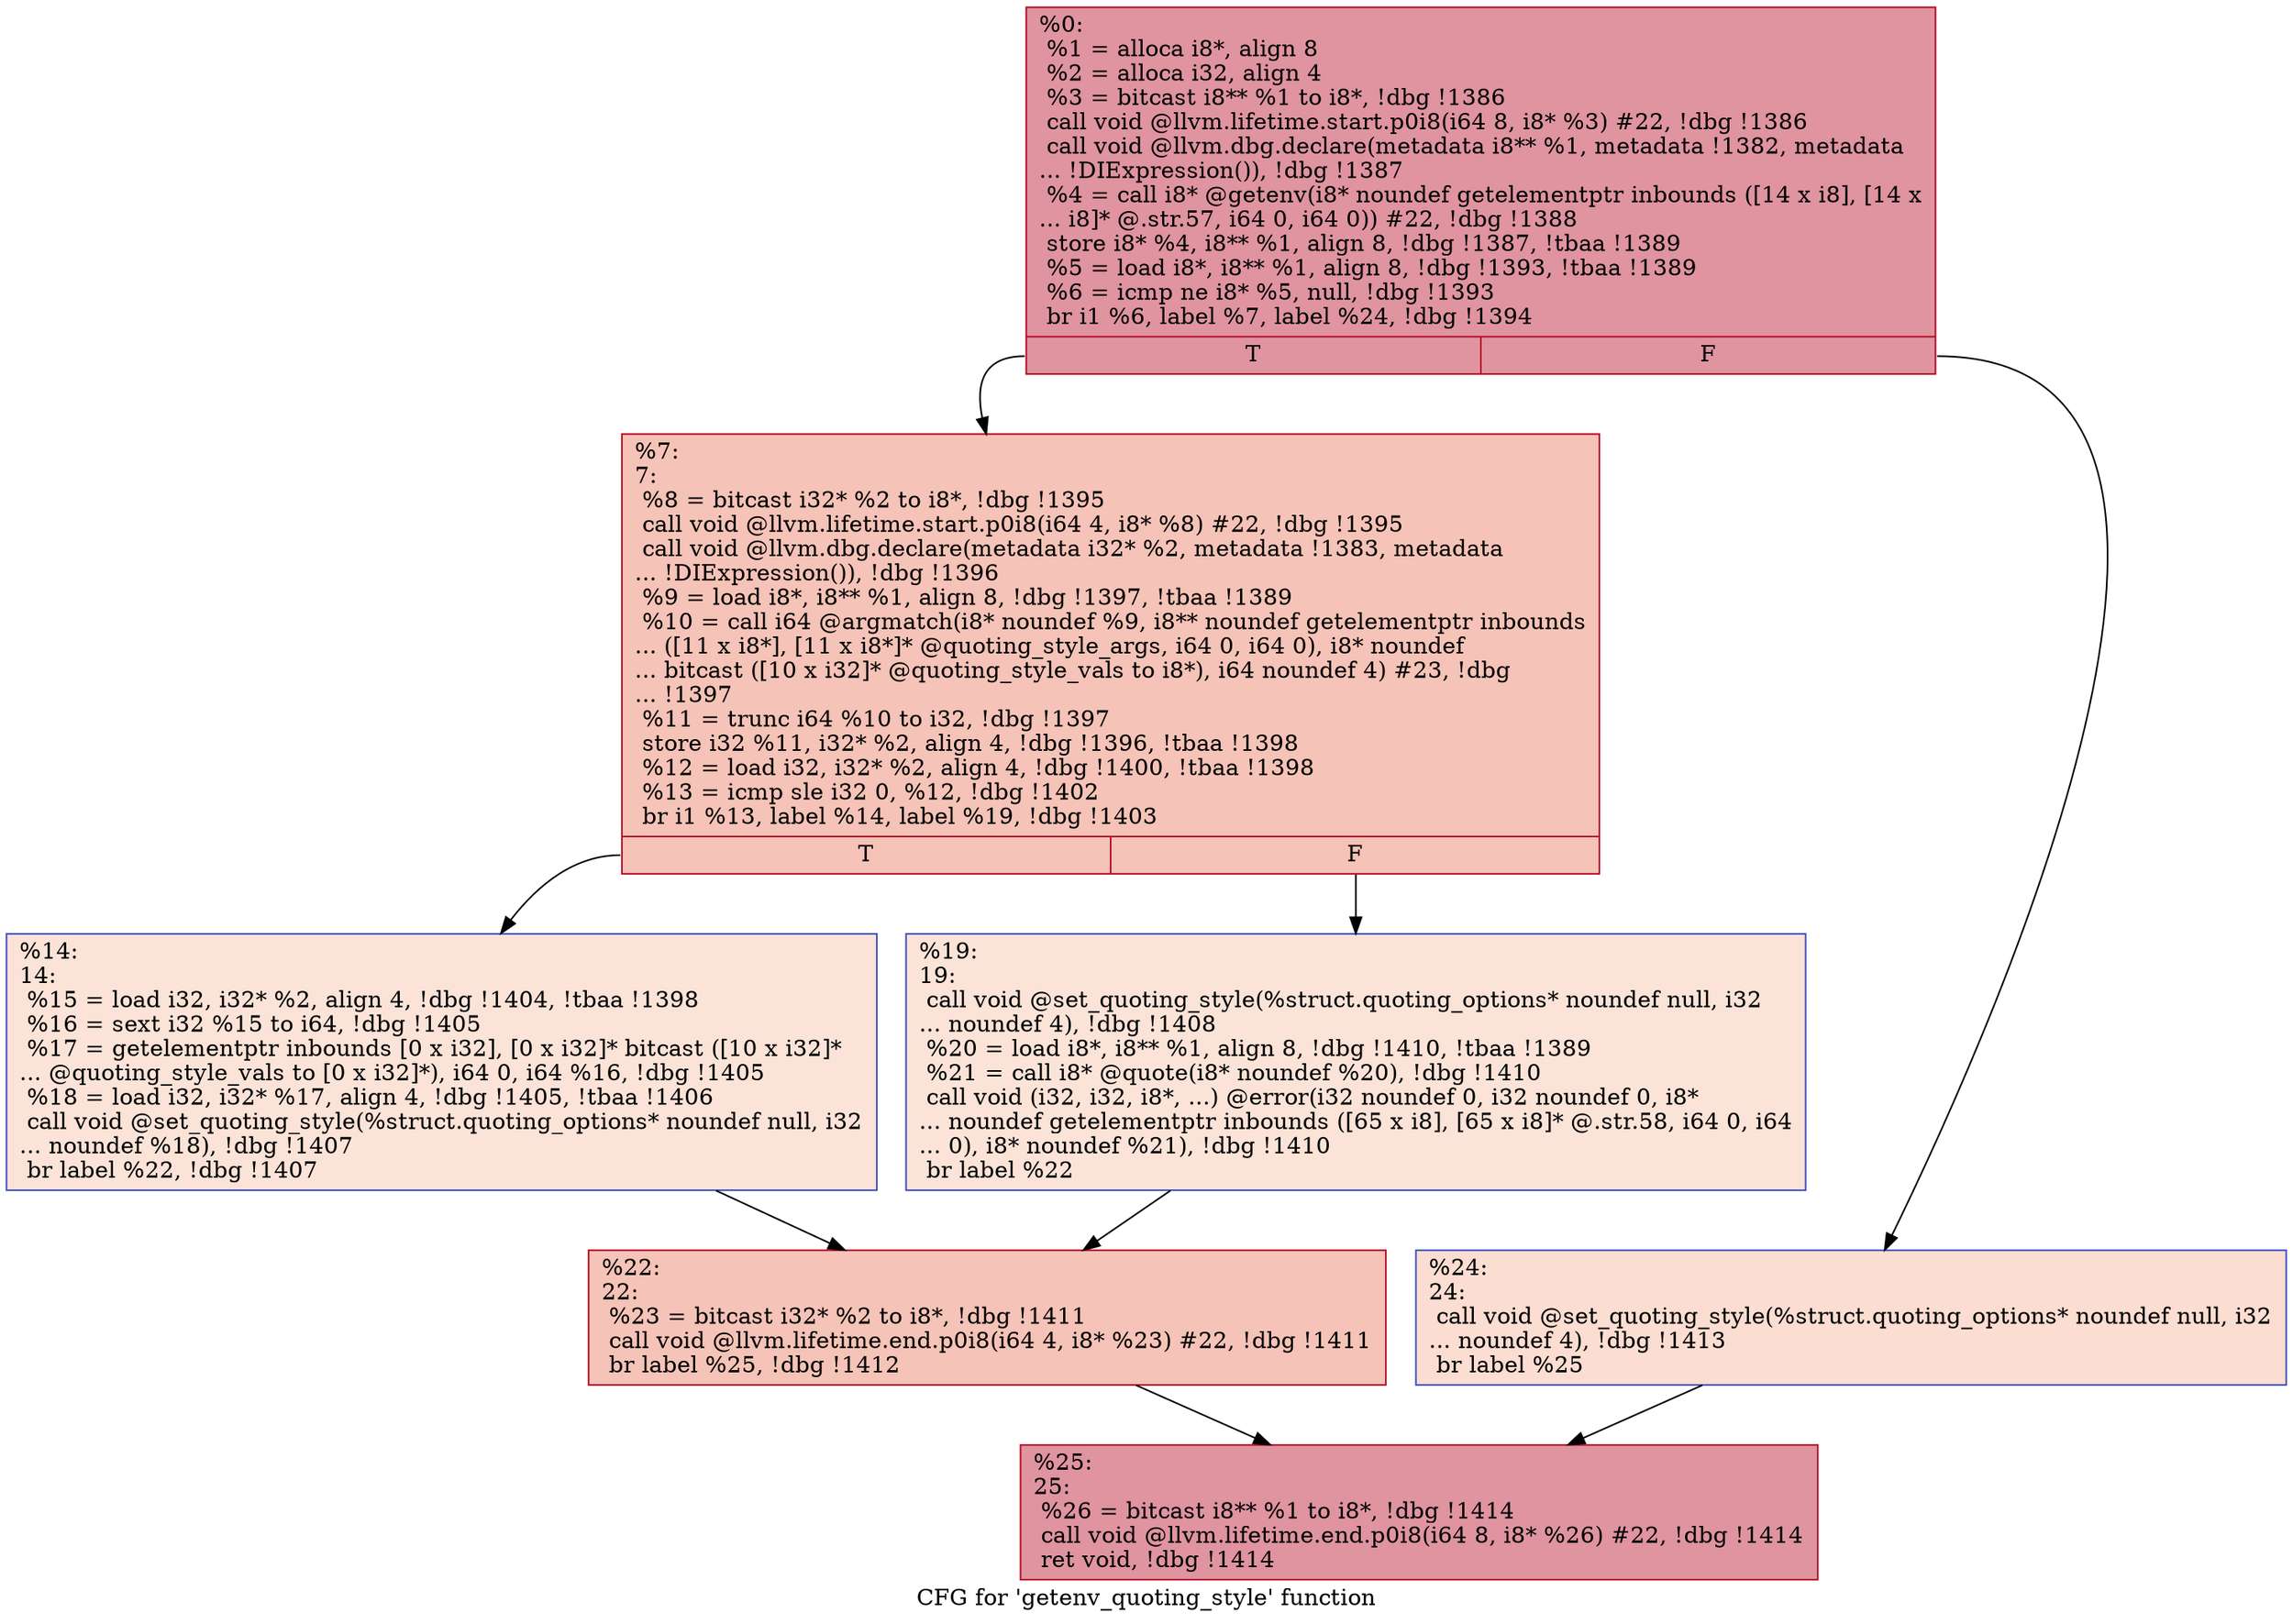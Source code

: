 digraph "CFG for 'getenv_quoting_style' function" {
	label="CFG for 'getenv_quoting_style' function";

	Node0x15c9ed0 [shape=record,color="#b70d28ff", style=filled, fillcolor="#b70d2870",label="{%0:\l  %1 = alloca i8*, align 8\l  %2 = alloca i32, align 4\l  %3 = bitcast i8** %1 to i8*, !dbg !1386\l  call void @llvm.lifetime.start.p0i8(i64 8, i8* %3) #22, !dbg !1386\l  call void @llvm.dbg.declare(metadata i8** %1, metadata !1382, metadata\l... !DIExpression()), !dbg !1387\l  %4 = call i8* @getenv(i8* noundef getelementptr inbounds ([14 x i8], [14 x\l... i8]* @.str.57, i64 0, i64 0)) #22, !dbg !1388\l  store i8* %4, i8** %1, align 8, !dbg !1387, !tbaa !1389\l  %5 = load i8*, i8** %1, align 8, !dbg !1393, !tbaa !1389\l  %6 = icmp ne i8* %5, null, !dbg !1393\l  br i1 %6, label %7, label %24, !dbg !1394\l|{<s0>T|<s1>F}}"];
	Node0x15c9ed0:s0 -> Node0x15bbee0;
	Node0x15c9ed0:s1 -> Node0x15bc020;
	Node0x15bbee0 [shape=record,color="#b70d28ff", style=filled, fillcolor="#e8765c70",label="{%7:\l7:                                                \l  %8 = bitcast i32* %2 to i8*, !dbg !1395\l  call void @llvm.lifetime.start.p0i8(i64 4, i8* %8) #22, !dbg !1395\l  call void @llvm.dbg.declare(metadata i32* %2, metadata !1383, metadata\l... !DIExpression()), !dbg !1396\l  %9 = load i8*, i8** %1, align 8, !dbg !1397, !tbaa !1389\l  %10 = call i64 @argmatch(i8* noundef %9, i8** noundef getelementptr inbounds\l... ([11 x i8*], [11 x i8*]* @quoting_style_args, i64 0, i64 0), i8* noundef\l... bitcast ([10 x i32]* @quoting_style_vals to i8*), i64 noundef 4) #23, !dbg\l... !1397\l  %11 = trunc i64 %10 to i32, !dbg !1397\l  store i32 %11, i32* %2, align 4, !dbg !1396, !tbaa !1398\l  %12 = load i32, i32* %2, align 4, !dbg !1400, !tbaa !1398\l  %13 = icmp sle i32 0, %12, !dbg !1402\l  br i1 %13, label %14, label %19, !dbg !1403\l|{<s0>T|<s1>F}}"];
	Node0x15bbee0:s0 -> Node0x15bbf30;
	Node0x15bbee0:s1 -> Node0x15bbf80;
	Node0x15bbf30 [shape=record,color="#3d50c3ff", style=filled, fillcolor="#f6bfa670",label="{%14:\l14:                                               \l  %15 = load i32, i32* %2, align 4, !dbg !1404, !tbaa !1398\l  %16 = sext i32 %15 to i64, !dbg !1405\l  %17 = getelementptr inbounds [0 x i32], [0 x i32]* bitcast ([10 x i32]*\l... @quoting_style_vals to [0 x i32]*), i64 0, i64 %16, !dbg !1405\l  %18 = load i32, i32* %17, align 4, !dbg !1405, !tbaa !1406\l  call void @set_quoting_style(%struct.quoting_options* noundef null, i32\l... noundef %18), !dbg !1407\l  br label %22, !dbg !1407\l}"];
	Node0x15bbf30 -> Node0x15bbfd0;
	Node0x15bbf80 [shape=record,color="#3d50c3ff", style=filled, fillcolor="#f6bfa670",label="{%19:\l19:                                               \l  call void @set_quoting_style(%struct.quoting_options* noundef null, i32\l... noundef 4), !dbg !1408\l  %20 = load i8*, i8** %1, align 8, !dbg !1410, !tbaa !1389\l  %21 = call i8* @quote(i8* noundef %20), !dbg !1410\l  call void (i32, i32, i8*, ...) @error(i32 noundef 0, i32 noundef 0, i8*\l... noundef getelementptr inbounds ([65 x i8], [65 x i8]* @.str.58, i64 0, i64\l... 0), i8* noundef %21), !dbg !1410\l  br label %22\l}"];
	Node0x15bbf80 -> Node0x15bbfd0;
	Node0x15bbfd0 [shape=record,color="#b70d28ff", style=filled, fillcolor="#e8765c70",label="{%22:\l22:                                               \l  %23 = bitcast i32* %2 to i8*, !dbg !1411\l  call void @llvm.lifetime.end.p0i8(i64 4, i8* %23) #22, !dbg !1411\l  br label %25, !dbg !1412\l}"];
	Node0x15bbfd0 -> Node0x15bc070;
	Node0x15bc020 [shape=record,color="#3d50c3ff", style=filled, fillcolor="#f7b39670",label="{%24:\l24:                                               \l  call void @set_quoting_style(%struct.quoting_options* noundef null, i32\l... noundef 4), !dbg !1413\l  br label %25\l}"];
	Node0x15bc020 -> Node0x15bc070;
	Node0x15bc070 [shape=record,color="#b70d28ff", style=filled, fillcolor="#b70d2870",label="{%25:\l25:                                               \l  %26 = bitcast i8** %1 to i8*, !dbg !1414\l  call void @llvm.lifetime.end.p0i8(i64 8, i8* %26) #22, !dbg !1414\l  ret void, !dbg !1414\l}"];
}
